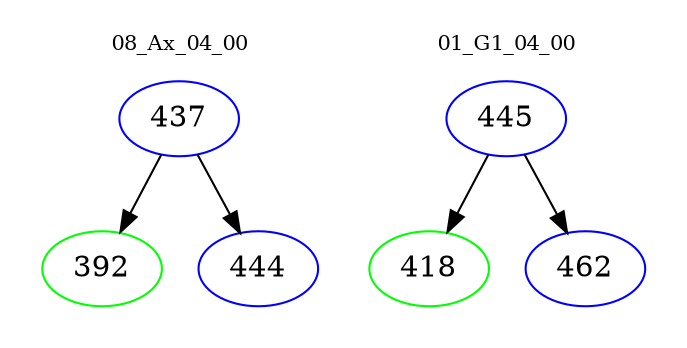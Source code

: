 digraph{
subgraph cluster_0 {
color = white
label = "08_Ax_04_00";
fontsize=10;
T0_437 [label="437", color="blue"]
T0_437 -> T0_392 [color="black"]
T0_392 [label="392", color="green"]
T0_437 -> T0_444 [color="black"]
T0_444 [label="444", color="blue"]
}
subgraph cluster_1 {
color = white
label = "01_G1_04_00";
fontsize=10;
T1_445 [label="445", color="blue"]
T1_445 -> T1_418 [color="black"]
T1_418 [label="418", color="green"]
T1_445 -> T1_462 [color="black"]
T1_462 [label="462", color="blue"]
}
}
